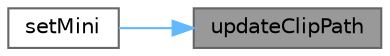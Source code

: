 digraph "updateClipPath"
{
 // LATEX_PDF_SIZE
  bgcolor="transparent";
  edge [fontname=Helvetica,fontsize=10,labelfontname=Helvetica,labelfontsize=10];
  node [fontname=Helvetica,fontsize=10,shape=box,height=0.2,width=0.4];
  rankdir="RL";
  Node1 [id="Node000001",label="updateClipPath",height=0.2,width=0.4,color="gray40", fillcolor="grey60", style="filled", fontcolor="black",tooltip="更新剪裁路径"];
  Node1 -> Node2 [id="edge1_Node000001_Node000002",dir="back",color="steelblue1",style="solid",tooltip=" "];
  Node2 [id="Node000002",label="setMini",height=0.2,width=0.4,color="grey40", fillcolor="white", style="filled",URL="$class_qt_material_floating_action_button.html#ac2fdb43c842e8a1a2bf37d4af857cbc8",tooltip="设置迷你模式"];
}
